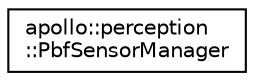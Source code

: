digraph "Graphical Class Hierarchy"
{
  edge [fontname="Helvetica",fontsize="10",labelfontname="Helvetica",labelfontsize="10"];
  node [fontname="Helvetica",fontsize="10",shape=record];
  rankdir="LR";
  Node1 [label="apollo::perception\l::PbfSensorManager",height=0.2,width=0.4,color="black", fillcolor="white", style="filled",URL="$classapollo_1_1perception_1_1PbfSensorManager.html"];
}
